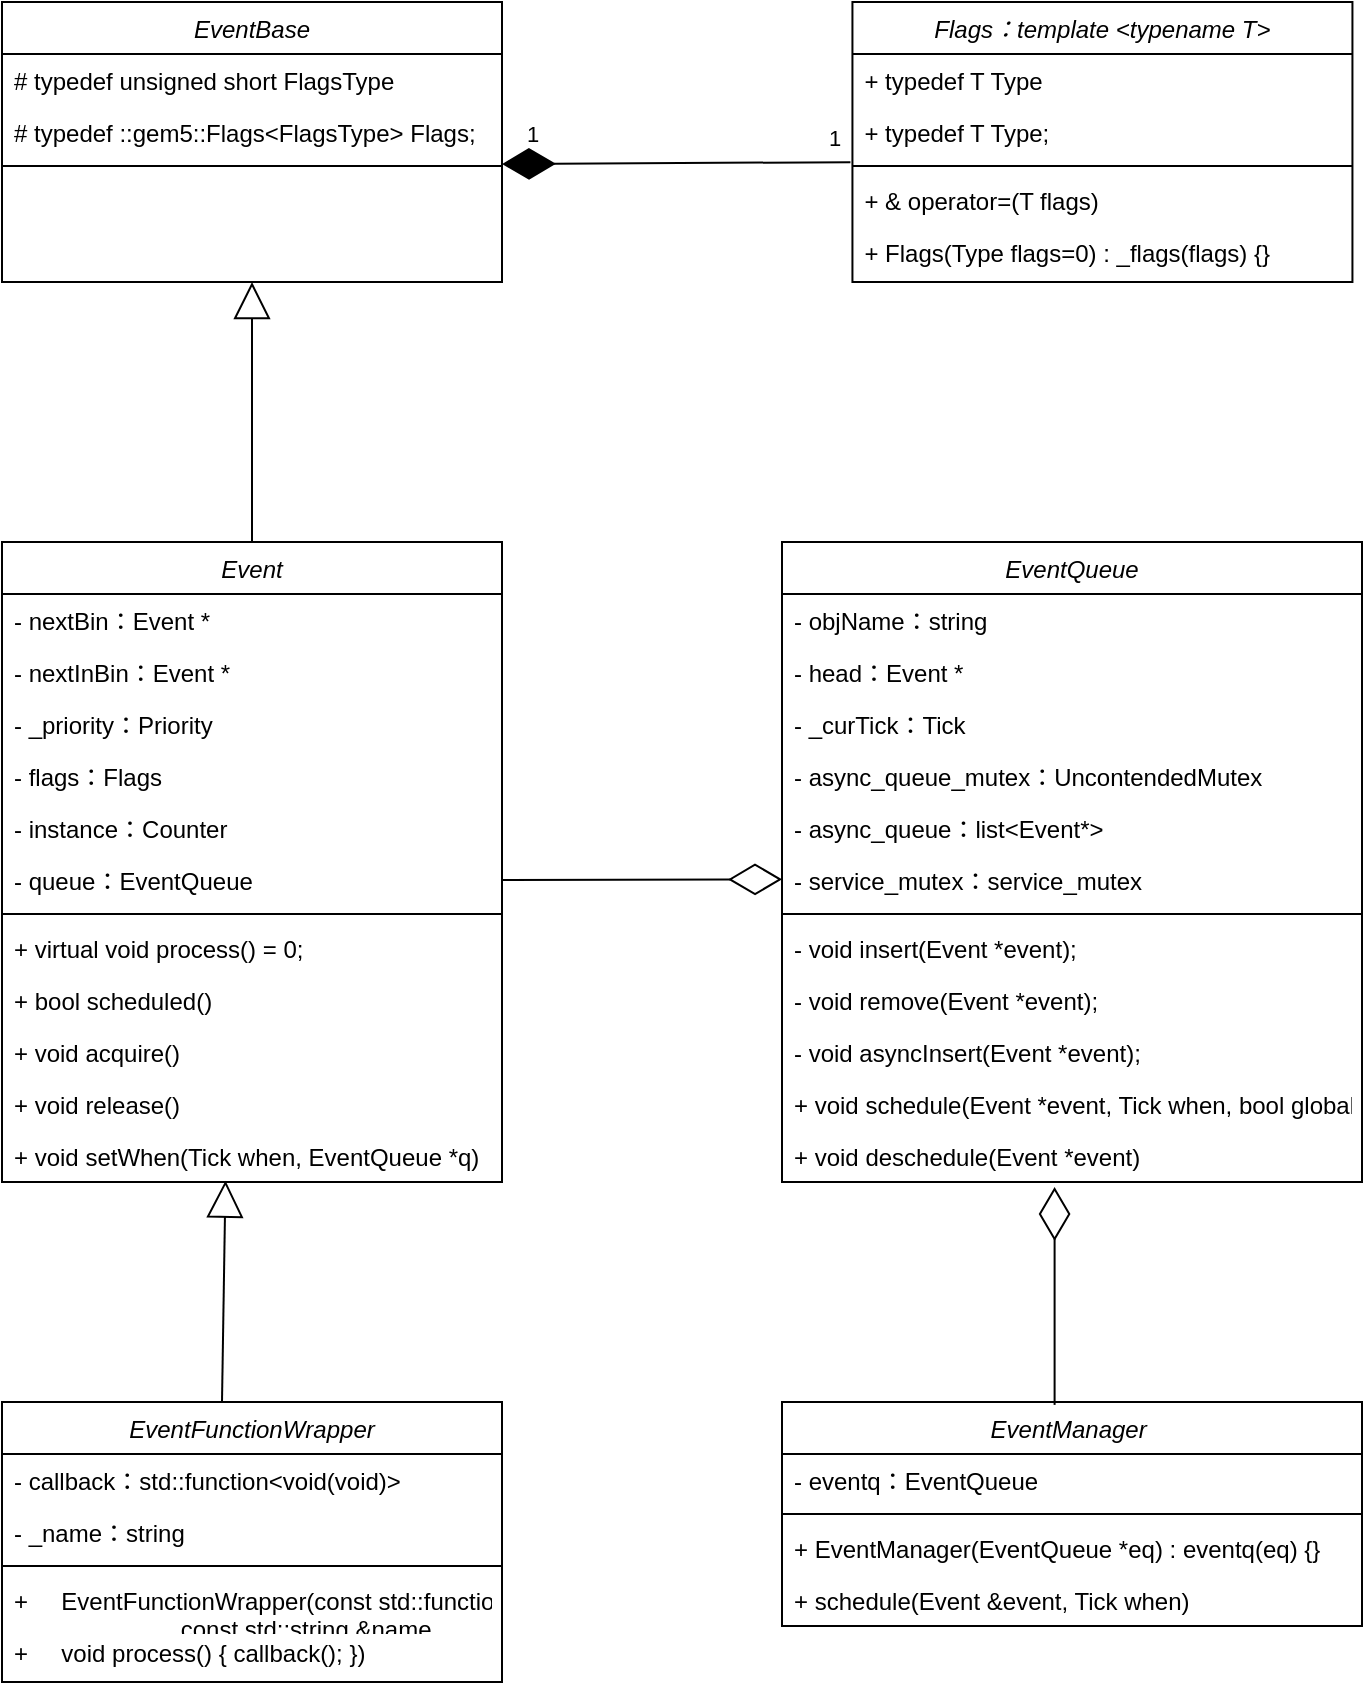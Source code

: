 <mxfile version="25.0.1">
  <diagram id="QJwAIBZsCLpzqtyp5mjF" name="event">
    <mxGraphModel dx="1114" dy="1157" grid="1" gridSize="10" guides="1" tooltips="1" connect="1" arrows="1" fold="1" page="1" pageScale="1" pageWidth="827" pageHeight="1169" math="0" shadow="0">
      <root>
        <mxCell id="0" />
        <mxCell id="1" parent="0" />
        <mxCell id="FCk9dS9NKCEP7tu78t4F-1" value="EventBase" style="swimlane;fontStyle=2;align=center;verticalAlign=top;childLayout=stackLayout;horizontal=1;startSize=26;horizontalStack=0;resizeParent=1;resizeLast=0;collapsible=1;marginBottom=0;rounded=0;shadow=0;strokeWidth=1;" vertex="1" parent="1">
          <mxGeometry x="240" y="20" width="250" height="140" as="geometry">
            <mxRectangle x="240" y="50" width="160" height="26" as="alternateBounds" />
          </mxGeometry>
        </mxCell>
        <mxCell id="FCk9dS9NKCEP7tu78t4F-2" value="# typedef unsigned short FlagsType" style="text;align=left;verticalAlign=top;spacingLeft=4;spacingRight=4;overflow=hidden;rotatable=0;points=[[0,0.5],[1,0.5]];portConstraint=eastwest;" vertex="1" parent="FCk9dS9NKCEP7tu78t4F-1">
          <mxGeometry y="26" width="250" height="26" as="geometry" />
        </mxCell>
        <mxCell id="FCk9dS9NKCEP7tu78t4F-3" value="# typedef ::gem5::Flags&lt;FlagsType&gt; Flags;" style="text;align=left;verticalAlign=top;spacingLeft=4;spacingRight=4;overflow=hidden;rotatable=0;points=[[0,0.5],[1,0.5]];portConstraint=eastwest;rounded=0;shadow=0;html=0;" vertex="1" parent="FCk9dS9NKCEP7tu78t4F-1">
          <mxGeometry y="52" width="250" height="26" as="geometry" />
        </mxCell>
        <mxCell id="FCk9dS9NKCEP7tu78t4F-5" value="" style="line;html=1;strokeWidth=1;align=left;verticalAlign=middle;spacingTop=-1;spacingLeft=3;spacingRight=3;rotatable=0;labelPosition=right;points=[];portConstraint=eastwest;" vertex="1" parent="FCk9dS9NKCEP7tu78t4F-1">
          <mxGeometry y="78" width="250" height="8" as="geometry" />
        </mxCell>
        <mxCell id="FCk9dS9NKCEP7tu78t4F-10" value="Event&#xa;" style="swimlane;fontStyle=2;align=center;verticalAlign=top;childLayout=stackLayout;horizontal=1;startSize=26;horizontalStack=0;resizeParent=1;resizeLast=0;collapsible=1;marginBottom=0;rounded=0;shadow=0;strokeWidth=1;" vertex="1" parent="1">
          <mxGeometry x="240" y="290" width="250" height="320" as="geometry">
            <mxRectangle x="240" y="50" width="160" height="26" as="alternateBounds" />
          </mxGeometry>
        </mxCell>
        <mxCell id="FCk9dS9NKCEP7tu78t4F-11" value="- nextBin：Event *" style="text;align=left;verticalAlign=top;spacingLeft=4;spacingRight=4;overflow=hidden;rotatable=0;points=[[0,0.5],[1,0.5]];portConstraint=eastwest;" vertex="1" parent="FCk9dS9NKCEP7tu78t4F-10">
          <mxGeometry y="26" width="250" height="26" as="geometry" />
        </mxCell>
        <mxCell id="FCk9dS9NKCEP7tu78t4F-12" value="- nextInBin：Event *" style="text;align=left;verticalAlign=top;spacingLeft=4;spacingRight=4;overflow=hidden;rotatable=0;points=[[0,0.5],[1,0.5]];portConstraint=eastwest;rounded=0;shadow=0;html=0;" vertex="1" parent="FCk9dS9NKCEP7tu78t4F-10">
          <mxGeometry y="52" width="250" height="26" as="geometry" />
        </mxCell>
        <mxCell id="FCk9dS9NKCEP7tu78t4F-13" value="- _priority：Priority  " style="text;align=left;verticalAlign=top;spacingLeft=4;spacingRight=4;overflow=hidden;rotatable=0;points=[[0,0.5],[1,0.5]];portConstraint=eastwest;rounded=0;shadow=0;html=0;" vertex="1" parent="FCk9dS9NKCEP7tu78t4F-10">
          <mxGeometry y="78" width="250" height="26" as="geometry" />
        </mxCell>
        <mxCell id="8Vw4lY0KgWDQA_hZPDt0-15" value="- flags：Flags " style="text;align=left;verticalAlign=top;spacingLeft=4;spacingRight=4;overflow=hidden;rotatable=0;points=[[0,0.5],[1,0.5]];portConstraint=eastwest;rounded=0;shadow=0;html=0;" vertex="1" parent="FCk9dS9NKCEP7tu78t4F-10">
          <mxGeometry y="104" width="250" height="26" as="geometry" />
        </mxCell>
        <mxCell id="8Vw4lY0KgWDQA_hZPDt0-16" value="- instance：Counter " style="text;align=left;verticalAlign=top;spacingLeft=4;spacingRight=4;overflow=hidden;rotatable=0;points=[[0,0.5],[1,0.5]];portConstraint=eastwest;rounded=0;shadow=0;html=0;" vertex="1" parent="FCk9dS9NKCEP7tu78t4F-10">
          <mxGeometry y="130" width="250" height="26" as="geometry" />
        </mxCell>
        <mxCell id="8Vw4lY0KgWDQA_hZPDt0-17" value="- queue：EventQueue" style="text;align=left;verticalAlign=top;spacingLeft=4;spacingRight=4;overflow=hidden;rotatable=0;points=[[0,0.5],[1,0.5]];portConstraint=eastwest;rounded=0;shadow=0;html=0;" vertex="1" parent="FCk9dS9NKCEP7tu78t4F-10">
          <mxGeometry y="156" width="250" height="26" as="geometry" />
        </mxCell>
        <mxCell id="FCk9dS9NKCEP7tu78t4F-14" value="" style="line;html=1;strokeWidth=1;align=left;verticalAlign=middle;spacingTop=-1;spacingLeft=3;spacingRight=3;rotatable=0;labelPosition=right;points=[];portConstraint=eastwest;" vertex="1" parent="FCk9dS9NKCEP7tu78t4F-10">
          <mxGeometry y="182" width="250" height="8" as="geometry" />
        </mxCell>
        <mxCell id="FCk9dS9NKCEP7tu78t4F-15" value="+ virtual void process() = 0;" style="text;align=left;verticalAlign=top;spacingLeft=4;spacingRight=4;overflow=hidden;rotatable=0;points=[[0,0.5],[1,0.5]];portConstraint=eastwest;" vertex="1" parent="FCk9dS9NKCEP7tu78t4F-10">
          <mxGeometry y="190" width="250" height="26" as="geometry" />
        </mxCell>
        <mxCell id="FCk9dS9NKCEP7tu78t4F-16" value="+ bool scheduled()" style="text;align=left;verticalAlign=top;spacingLeft=4;spacingRight=4;overflow=hidden;rotatable=0;points=[[0,0.5],[1,0.5]];portConstraint=eastwest;rounded=0;shadow=0;html=0;" vertex="1" parent="FCk9dS9NKCEP7tu78t4F-10">
          <mxGeometry y="216" width="250" height="26" as="geometry" />
        </mxCell>
        <mxCell id="8Vw4lY0KgWDQA_hZPDt0-18" value="+ void acquire()" style="text;align=left;verticalAlign=top;spacingLeft=4;spacingRight=4;overflow=hidden;rotatable=0;points=[[0,0.5],[1,0.5]];portConstraint=eastwest;rounded=0;shadow=0;html=0;" vertex="1" parent="FCk9dS9NKCEP7tu78t4F-10">
          <mxGeometry y="242" width="250" height="26" as="geometry" />
        </mxCell>
        <mxCell id="8Vw4lY0KgWDQA_hZPDt0-20" value="+ void release()" style="text;align=left;verticalAlign=top;spacingLeft=4;spacingRight=4;overflow=hidden;rotatable=0;points=[[0,0.5],[1,0.5]];portConstraint=eastwest;rounded=0;shadow=0;html=0;" vertex="1" parent="FCk9dS9NKCEP7tu78t4F-10">
          <mxGeometry y="268" width="250" height="26" as="geometry" />
        </mxCell>
        <mxCell id="8Vw4lY0KgWDQA_hZPDt0-19" value="+ void setWhen(Tick when, EventQueue *q)" style="text;align=left;verticalAlign=top;spacingLeft=4;spacingRight=4;overflow=hidden;rotatable=0;points=[[0,0.5],[1,0.5]];portConstraint=eastwest;rounded=0;shadow=0;html=0;" vertex="1" parent="FCk9dS9NKCEP7tu78t4F-10">
          <mxGeometry y="294" width="250" height="26" as="geometry" />
        </mxCell>
        <mxCell id="FCk9dS9NKCEP7tu78t4F-20" value="" style="endArrow=block;endSize=16;endFill=0;html=1;rounded=0;exitX=0.5;exitY=0;exitDx=0;exitDy=0;entryX=0.5;entryY=1;entryDx=0;entryDy=0;" edge="1" parent="1" source="FCk9dS9NKCEP7tu78t4F-10" target="FCk9dS9NKCEP7tu78t4F-1">
          <mxGeometry width="160" relative="1" as="geometry">
            <mxPoint x="60.0" y="150" as="sourcePoint" />
            <mxPoint x="366" y="190" as="targetPoint" />
          </mxGeometry>
        </mxCell>
        <mxCell id="8Vw4lY0KgWDQA_hZPDt0-3" value="" style="endArrow=diamondThin;endFill=1;endSize=24;html=1;rounded=0;exitX=-0.004;exitY=1.08;exitDx=0;exitDy=0;exitPerimeter=0;" edge="1" parent="1" source="8Vw4lY0KgWDQA_hZPDt0-11">
          <mxGeometry width="160" relative="1" as="geometry">
            <mxPoint x="80" y="100" as="sourcePoint" />
            <mxPoint x="490" y="101" as="targetPoint" />
          </mxGeometry>
        </mxCell>
        <mxCell id="8Vw4lY0KgWDQA_hZPDt0-6" value="1" style="edgeLabel;html=1;align=center;verticalAlign=middle;resizable=0;points=[];" vertex="1" connectable="0" parent="8Vw4lY0KgWDQA_hZPDt0-3">
          <mxGeometry x="0.827" relative="1" as="geometry">
            <mxPoint y="-15" as="offset" />
          </mxGeometry>
        </mxCell>
        <mxCell id="8Vw4lY0KgWDQA_hZPDt0-7" value="1" style="edgeLabel;html=1;align=center;verticalAlign=middle;resizable=0;points=[];" vertex="1" connectable="0" parent="8Vw4lY0KgWDQA_hZPDt0-3">
          <mxGeometry x="-0.902" y="-1" relative="1" as="geometry">
            <mxPoint y="-11" as="offset" />
          </mxGeometry>
        </mxCell>
        <mxCell id="8Vw4lY0KgWDQA_hZPDt0-8" value="Flags：template &lt;typename T&gt;" style="swimlane;fontStyle=2;align=center;verticalAlign=top;childLayout=stackLayout;horizontal=1;startSize=26;horizontalStack=0;resizeParent=1;resizeLast=0;collapsible=1;marginBottom=0;rounded=0;shadow=0;strokeWidth=1;" vertex="1" parent="1">
          <mxGeometry x="665.22" y="20" width="250" height="140" as="geometry">
            <mxRectangle x="240" y="50" width="160" height="26" as="alternateBounds" />
          </mxGeometry>
        </mxCell>
        <mxCell id="8Vw4lY0KgWDQA_hZPDt0-9" value="+ typedef T Type" style="text;align=left;verticalAlign=top;spacingLeft=4;spacingRight=4;overflow=hidden;rotatable=0;points=[[0,0.5],[1,0.5]];portConstraint=eastwest;" vertex="1" parent="8Vw4lY0KgWDQA_hZPDt0-8">
          <mxGeometry y="26" width="250" height="26" as="geometry" />
        </mxCell>
        <mxCell id="8Vw4lY0KgWDQA_hZPDt0-11" value="+ typedef T Type;" style="text;align=left;verticalAlign=top;spacingLeft=4;spacingRight=4;overflow=hidden;rotatable=0;points=[[0,0.5],[1,0.5]];portConstraint=eastwest;rounded=0;shadow=0;html=0;" vertex="1" parent="8Vw4lY0KgWDQA_hZPDt0-8">
          <mxGeometry y="52" width="250" height="26" as="geometry" />
        </mxCell>
        <mxCell id="8Vw4lY0KgWDQA_hZPDt0-12" value="" style="line;html=1;strokeWidth=1;align=left;verticalAlign=middle;spacingTop=-1;spacingLeft=3;spacingRight=3;rotatable=0;labelPosition=right;points=[];portConstraint=eastwest;" vertex="1" parent="8Vw4lY0KgWDQA_hZPDt0-8">
          <mxGeometry y="78" width="250" height="8" as="geometry" />
        </mxCell>
        <mxCell id="8Vw4lY0KgWDQA_hZPDt0-13" value="+ &amp; operator=(T flags)" style="text;align=left;verticalAlign=top;spacingLeft=4;spacingRight=4;overflow=hidden;rotatable=0;points=[[0,0.5],[1,0.5]];portConstraint=eastwest;" vertex="1" parent="8Vw4lY0KgWDQA_hZPDt0-8">
          <mxGeometry y="86" width="250" height="26" as="geometry" />
        </mxCell>
        <mxCell id="8Vw4lY0KgWDQA_hZPDt0-14" value="+ Flags(Type flags=0) : _flags(flags) {}" style="text;align=left;verticalAlign=top;spacingLeft=4;spacingRight=4;overflow=hidden;rotatable=0;points=[[0,0.5],[1,0.5]];portConstraint=eastwest;rounded=0;shadow=0;html=0;" vertex="1" parent="8Vw4lY0KgWDQA_hZPDt0-8">
          <mxGeometry y="112" width="250" height="26" as="geometry" />
        </mxCell>
        <mxCell id="8Vw4lY0KgWDQA_hZPDt0-21" value="EventQueue&#xa;" style="swimlane;fontStyle=2;align=center;verticalAlign=top;childLayout=stackLayout;horizontal=1;startSize=26;horizontalStack=0;resizeParent=1;resizeLast=0;collapsible=1;marginBottom=0;rounded=0;shadow=0;strokeWidth=1;" vertex="1" parent="1">
          <mxGeometry x="630" y="290" width="290" height="320" as="geometry">
            <mxRectangle x="240" y="50" width="160" height="26" as="alternateBounds" />
          </mxGeometry>
        </mxCell>
        <mxCell id="8Vw4lY0KgWDQA_hZPDt0-22" value="- objName：string" style="text;align=left;verticalAlign=top;spacingLeft=4;spacingRight=4;overflow=hidden;rotatable=0;points=[[0,0.5],[1,0.5]];portConstraint=eastwest;" vertex="1" parent="8Vw4lY0KgWDQA_hZPDt0-21">
          <mxGeometry y="26" width="290" height="26" as="geometry" />
        </mxCell>
        <mxCell id="8Vw4lY0KgWDQA_hZPDt0-23" value="- head：Event *" style="text;align=left;verticalAlign=top;spacingLeft=4;spacingRight=4;overflow=hidden;rotatable=0;points=[[0,0.5],[1,0.5]];portConstraint=eastwest;rounded=0;shadow=0;html=0;" vertex="1" parent="8Vw4lY0KgWDQA_hZPDt0-21">
          <mxGeometry y="52" width="290" height="26" as="geometry" />
        </mxCell>
        <mxCell id="8Vw4lY0KgWDQA_hZPDt0-24" value="- _curTick：Tick " style="text;align=left;verticalAlign=top;spacingLeft=4;spacingRight=4;overflow=hidden;rotatable=0;points=[[0,0.5],[1,0.5]];portConstraint=eastwest;rounded=0;shadow=0;html=0;" vertex="1" parent="8Vw4lY0KgWDQA_hZPDt0-21">
          <mxGeometry y="78" width="290" height="26" as="geometry" />
        </mxCell>
        <mxCell id="8Vw4lY0KgWDQA_hZPDt0-25" value="- async_queue_mutex：UncontendedMutex " style="text;align=left;verticalAlign=top;spacingLeft=4;spacingRight=4;overflow=hidden;rotatable=0;points=[[0,0.5],[1,0.5]];portConstraint=eastwest;rounded=0;shadow=0;html=0;" vertex="1" parent="8Vw4lY0KgWDQA_hZPDt0-21">
          <mxGeometry y="104" width="290" height="26" as="geometry" />
        </mxCell>
        <mxCell id="8Vw4lY0KgWDQA_hZPDt0-26" value="- async_queue：list&lt;Event*&gt; " style="text;align=left;verticalAlign=top;spacingLeft=4;spacingRight=4;overflow=hidden;rotatable=0;points=[[0,0.5],[1,0.5]];portConstraint=eastwest;rounded=0;shadow=0;html=0;" vertex="1" parent="8Vw4lY0KgWDQA_hZPDt0-21">
          <mxGeometry y="130" width="290" height="26" as="geometry" />
        </mxCell>
        <mxCell id="8Vw4lY0KgWDQA_hZPDt0-27" value="- service_mutex：service_mutex&#xa;" style="text;align=left;verticalAlign=top;spacingLeft=4;spacingRight=4;overflow=hidden;rotatable=0;points=[[0,0.5],[1,0.5]];portConstraint=eastwest;rounded=0;shadow=0;html=0;" vertex="1" parent="8Vw4lY0KgWDQA_hZPDt0-21">
          <mxGeometry y="156" width="290" height="26" as="geometry" />
        </mxCell>
        <mxCell id="8Vw4lY0KgWDQA_hZPDt0-28" value="" style="line;html=1;strokeWidth=1;align=left;verticalAlign=middle;spacingTop=-1;spacingLeft=3;spacingRight=3;rotatable=0;labelPosition=right;points=[];portConstraint=eastwest;" vertex="1" parent="8Vw4lY0KgWDQA_hZPDt0-21">
          <mxGeometry y="182" width="290" height="8" as="geometry" />
        </mxCell>
        <mxCell id="8Vw4lY0KgWDQA_hZPDt0-29" value="- void insert(Event *event);" style="text;align=left;verticalAlign=top;spacingLeft=4;spacingRight=4;overflow=hidden;rotatable=0;points=[[0,0.5],[1,0.5]];portConstraint=eastwest;" vertex="1" parent="8Vw4lY0KgWDQA_hZPDt0-21">
          <mxGeometry y="190" width="290" height="26" as="geometry" />
        </mxCell>
        <mxCell id="8Vw4lY0KgWDQA_hZPDt0-30" value="- void remove(Event *event);" style="text;align=left;verticalAlign=top;spacingLeft=4;spacingRight=4;overflow=hidden;rotatable=0;points=[[0,0.5],[1,0.5]];portConstraint=eastwest;rounded=0;shadow=0;html=0;" vertex="1" parent="8Vw4lY0KgWDQA_hZPDt0-21">
          <mxGeometry y="216" width="290" height="26" as="geometry" />
        </mxCell>
        <mxCell id="8Vw4lY0KgWDQA_hZPDt0-31" value="- void asyncInsert(Event *event);" style="text;align=left;verticalAlign=top;spacingLeft=4;spacingRight=4;overflow=hidden;rotatable=0;points=[[0,0.5],[1,0.5]];portConstraint=eastwest;rounded=0;shadow=0;html=0;" vertex="1" parent="8Vw4lY0KgWDQA_hZPDt0-21">
          <mxGeometry y="242" width="290" height="26" as="geometry" />
        </mxCell>
        <mxCell id="8Vw4lY0KgWDQA_hZPDt0-32" value="+ void schedule(Event *event, Tick when, bool global=false)" style="text;align=left;verticalAlign=top;spacingLeft=4;spacingRight=4;overflow=hidden;rotatable=0;points=[[0,0.5],[1,0.5]];portConstraint=eastwest;rounded=0;shadow=0;html=0;" vertex="1" parent="8Vw4lY0KgWDQA_hZPDt0-21">
          <mxGeometry y="268" width="290" height="26" as="geometry" />
        </mxCell>
        <mxCell id="8Vw4lY0KgWDQA_hZPDt0-33" value="+ void deschedule(Event *event)" style="text;align=left;verticalAlign=top;spacingLeft=4;spacingRight=4;overflow=hidden;rotatable=0;points=[[0,0.5],[1,0.5]];portConstraint=eastwest;rounded=0;shadow=0;html=0;" vertex="1" parent="8Vw4lY0KgWDQA_hZPDt0-21">
          <mxGeometry y="294" width="290" height="26" as="geometry" />
        </mxCell>
        <mxCell id="tpXA_1JQhoy0J3ssahQ7-6" value="" style="endArrow=diamondThin;endFill=0;endSize=24;html=1;rounded=0;" edge="1" parent="1">
          <mxGeometry width="160" relative="1" as="geometry">
            <mxPoint x="490" y="459" as="sourcePoint" />
            <mxPoint x="630" y="458.66" as="targetPoint" />
          </mxGeometry>
        </mxCell>
        <mxCell id="tpXA_1JQhoy0J3ssahQ7-7" value="EventManager &#xa;" style="swimlane;fontStyle=2;align=center;verticalAlign=top;childLayout=stackLayout;horizontal=1;startSize=26;horizontalStack=0;resizeParent=1;resizeLast=0;collapsible=1;marginBottom=0;rounded=0;shadow=0;strokeWidth=1;" vertex="1" parent="1">
          <mxGeometry x="630" y="720" width="290" height="112" as="geometry">
            <mxRectangle x="240" y="50" width="160" height="26" as="alternateBounds" />
          </mxGeometry>
        </mxCell>
        <mxCell id="tpXA_1JQhoy0J3ssahQ7-8" value="- eventq：EventQueue" style="text;align=left;verticalAlign=top;spacingLeft=4;spacingRight=4;overflow=hidden;rotatable=0;points=[[0,0.5],[1,0.5]];portConstraint=eastwest;" vertex="1" parent="tpXA_1JQhoy0J3ssahQ7-7">
          <mxGeometry y="26" width="290" height="26" as="geometry" />
        </mxCell>
        <mxCell id="tpXA_1JQhoy0J3ssahQ7-14" value="" style="line;html=1;strokeWidth=1;align=left;verticalAlign=middle;spacingTop=-1;spacingLeft=3;spacingRight=3;rotatable=0;labelPosition=right;points=[];portConstraint=eastwest;" vertex="1" parent="tpXA_1JQhoy0J3ssahQ7-7">
          <mxGeometry y="52" width="290" height="8" as="geometry" />
        </mxCell>
        <mxCell id="tpXA_1JQhoy0J3ssahQ7-15" value="+ EventManager(EventQueue *eq) : eventq(eq) {}" style="text;align=left;verticalAlign=top;spacingLeft=4;spacingRight=4;overflow=hidden;rotatable=0;points=[[0,0.5],[1,0.5]];portConstraint=eastwest;" vertex="1" parent="tpXA_1JQhoy0J3ssahQ7-7">
          <mxGeometry y="60" width="290" height="26" as="geometry" />
        </mxCell>
        <mxCell id="tpXA_1JQhoy0J3ssahQ7-16" value="+ schedule(Event &amp;event, Tick when)" style="text;align=left;verticalAlign=top;spacingLeft=4;spacingRight=4;overflow=hidden;rotatable=0;points=[[0,0.5],[1,0.5]];portConstraint=eastwest;rounded=0;shadow=0;html=0;" vertex="1" parent="tpXA_1JQhoy0J3ssahQ7-7">
          <mxGeometry y="86" width="290" height="26" as="geometry" />
        </mxCell>
        <mxCell id="tpXA_1JQhoy0J3ssahQ7-21" value="EventFunctionWrapper" style="swimlane;fontStyle=2;align=center;verticalAlign=top;childLayout=stackLayout;horizontal=1;startSize=26;horizontalStack=0;resizeParent=1;resizeLast=0;collapsible=1;marginBottom=0;rounded=0;shadow=0;strokeWidth=1;" vertex="1" parent="1">
          <mxGeometry x="240" y="720" width="250" height="140" as="geometry">
            <mxRectangle x="240" y="50" width="160" height="26" as="alternateBounds" />
          </mxGeometry>
        </mxCell>
        <mxCell id="tpXA_1JQhoy0J3ssahQ7-22" value="- callback：std::function&lt;void(void)&gt;" style="text;align=left;verticalAlign=top;spacingLeft=4;spacingRight=4;overflow=hidden;rotatable=0;points=[[0,0.5],[1,0.5]];portConstraint=eastwest;" vertex="1" parent="tpXA_1JQhoy0J3ssahQ7-21">
          <mxGeometry y="26" width="250" height="26" as="geometry" />
        </mxCell>
        <mxCell id="tpXA_1JQhoy0J3ssahQ7-23" value="- _name：string" style="text;align=left;verticalAlign=top;spacingLeft=4;spacingRight=4;overflow=hidden;rotatable=0;points=[[0,0.5],[1,0.5]];portConstraint=eastwest;rounded=0;shadow=0;html=0;" vertex="1" parent="tpXA_1JQhoy0J3ssahQ7-21">
          <mxGeometry y="52" width="250" height="26" as="geometry" />
        </mxCell>
        <mxCell id="tpXA_1JQhoy0J3ssahQ7-28" value="" style="line;html=1;strokeWidth=1;align=left;verticalAlign=middle;spacingTop=-1;spacingLeft=3;spacingRight=3;rotatable=0;labelPosition=right;points=[];portConstraint=eastwest;" vertex="1" parent="tpXA_1JQhoy0J3ssahQ7-21">
          <mxGeometry y="78" width="250" height="8" as="geometry" />
        </mxCell>
        <mxCell id="tpXA_1JQhoy0J3ssahQ7-29" value="+     EventFunctionWrapper(const std::function&lt;void(void)&gt; &amp;callback,&#xa;                         const std::string &amp;name," style="text;align=left;verticalAlign=top;spacingLeft=4;spacingRight=4;overflow=hidden;rotatable=0;points=[[0,0.5],[1,0.5]];portConstraint=eastwest;" vertex="1" parent="tpXA_1JQhoy0J3ssahQ7-21">
          <mxGeometry y="86" width="250" height="26" as="geometry" />
        </mxCell>
        <mxCell id="tpXA_1JQhoy0J3ssahQ7-31" value="+     void process() { callback(); })" style="text;align=left;verticalAlign=top;spacingLeft=4;spacingRight=4;overflow=hidden;rotatable=0;points=[[0,0.5],[1,0.5]];portConstraint=eastwest;rounded=0;shadow=0;html=0;" vertex="1" parent="tpXA_1JQhoy0J3ssahQ7-21">
          <mxGeometry y="112" width="250" height="26" as="geometry" />
        </mxCell>
        <mxCell id="tpXA_1JQhoy0J3ssahQ7-34" value="" style="endArrow=block;endSize=16;endFill=0;html=1;rounded=0;entryX=0.447;entryY=0.974;entryDx=0;entryDy=0;entryPerimeter=0;" edge="1" parent="1" target="8Vw4lY0KgWDQA_hZPDt0-19">
          <mxGeometry width="160" relative="1" as="geometry">
            <mxPoint x="350" y="720" as="sourcePoint" />
            <mxPoint x="350" y="630" as="targetPoint" />
          </mxGeometry>
        </mxCell>
        <mxCell id="tpXA_1JQhoy0J3ssahQ7-35" value="" style="endArrow=diamondThin;endFill=0;endSize=24;html=1;rounded=0;entryX=0.47;entryY=1.095;entryDx=0;entryDy=0;entryPerimeter=0;exitX=0.47;exitY=0.013;exitDx=0;exitDy=0;exitPerimeter=0;" edge="1" parent="1" source="tpXA_1JQhoy0J3ssahQ7-7" target="8Vw4lY0KgWDQA_hZPDt0-33">
          <mxGeometry width="160" relative="1" as="geometry">
            <mxPoint x="766" y="680" as="sourcePoint" />
            <mxPoint x="640" y="468.66" as="targetPoint" />
          </mxGeometry>
        </mxCell>
      </root>
    </mxGraphModel>
  </diagram>
</mxfile>
